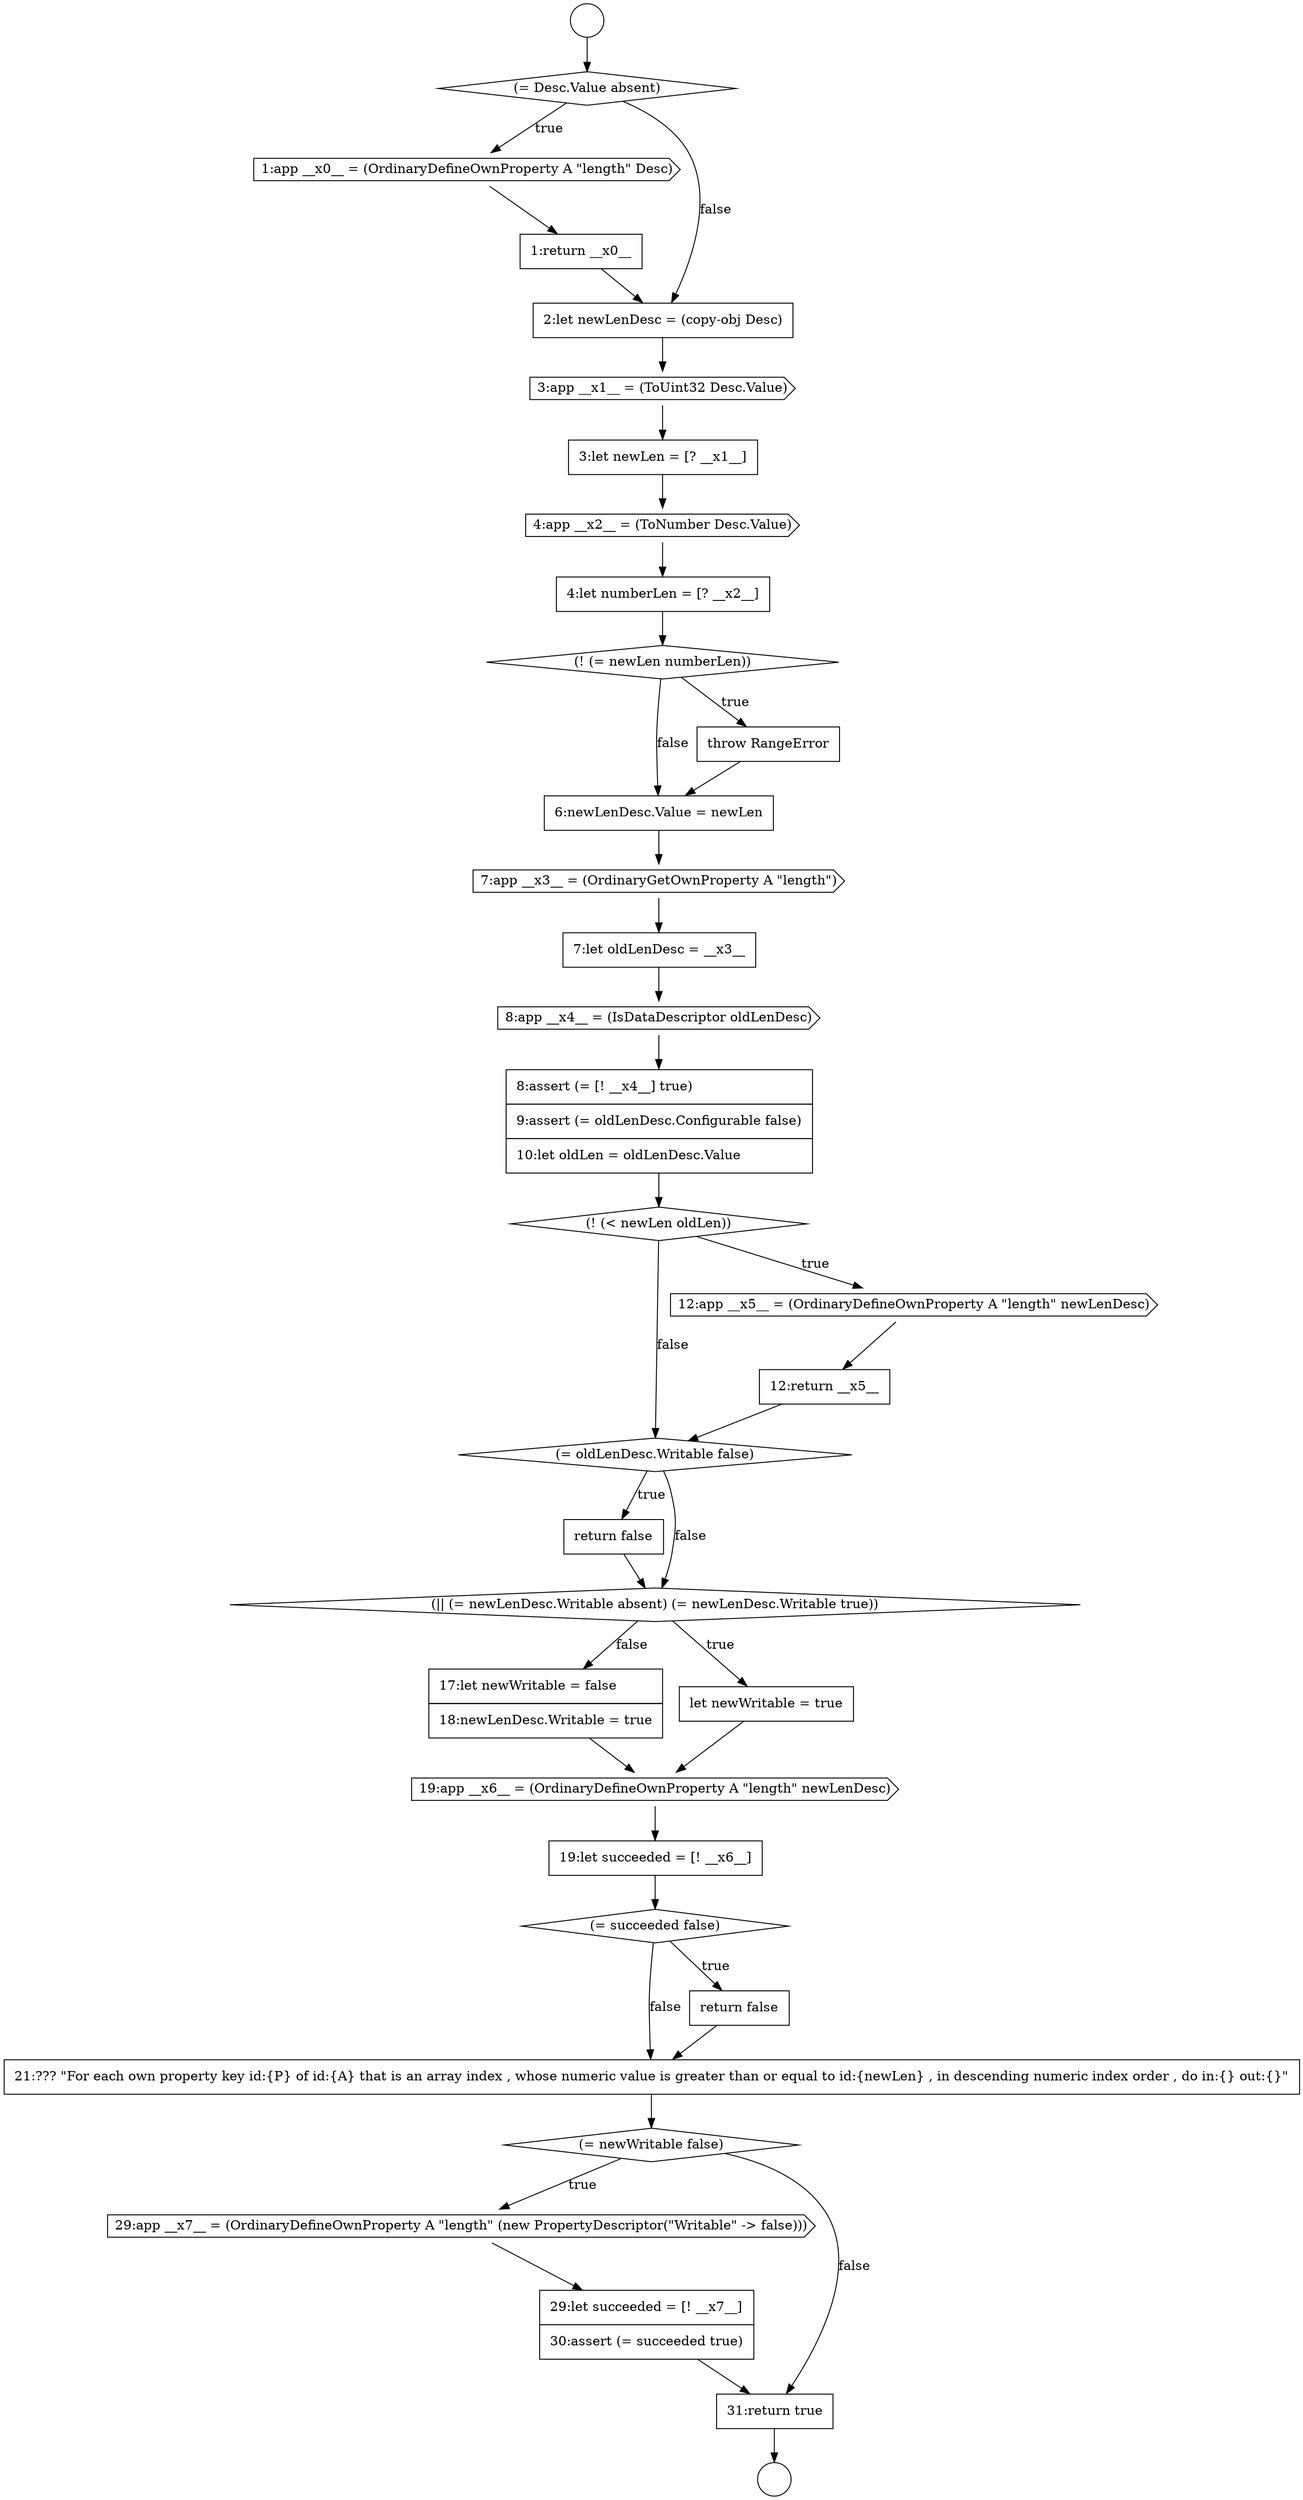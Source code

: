 digraph {
  node2686 [shape=diamond, label=<<font color="black">(= newWritable false)</font>> color="black" fillcolor="white" style=filled]
  node2660 [shape=none, margin=0, label=<<font color="black">
    <table border="0" cellborder="1" cellspacing="0" cellpadding="10">
      <tr><td align="left">1:return __x0__</td></tr>
    </table>
  </font>> color="black" fillcolor="white" style=filled]
  node2673 [shape=diamond, label=<<font color="black">(! (&lt; newLen oldLen))</font>> color="black" fillcolor="white" style=filled]
  node2685 [shape=none, margin=0, label=<<font color="black">
    <table border="0" cellborder="1" cellspacing="0" cellpadding="10">
      <tr><td align="left">21:??? &quot;For each own property key id:{P} of id:{A} that is an array index , whose numeric value is greater than or equal to id:{newLen} , in descending numeric index order , do in:{} out:{}&quot;</td></tr>
    </table>
  </font>> color="black" fillcolor="white" style=filled]
  node2666 [shape=diamond, label=<<font color="black">(! (= newLen numberLen))</font>> color="black" fillcolor="white" style=filled]
  node2681 [shape=cds, label=<<font color="black">19:app __x6__ = (OrdinaryDefineOwnProperty A &quot;length&quot; newLenDesc)</font>> color="black" fillcolor="white" style=filled]
  node2662 [shape=cds, label=<<font color="black">3:app __x1__ = (ToUint32 Desc.Value)</font>> color="black" fillcolor="white" style=filled]
  node2677 [shape=none, margin=0, label=<<font color="black">
    <table border="0" cellborder="1" cellspacing="0" cellpadding="10">
      <tr><td align="left">return false</td></tr>
    </table>
  </font>> color="black" fillcolor="white" style=filled]
  node2664 [shape=cds, label=<<font color="black">4:app __x2__ = (ToNumber Desc.Value)</font>> color="black" fillcolor="white" style=filled]
  node2675 [shape=none, margin=0, label=<<font color="black">
    <table border="0" cellborder="1" cellspacing="0" cellpadding="10">
      <tr><td align="left">12:return __x5__</td></tr>
    </table>
  </font>> color="black" fillcolor="white" style=filled]
  node2658 [shape=diamond, label=<<font color="black">(= Desc.Value absent)</font>> color="black" fillcolor="white" style=filled]
  node2680 [shape=none, margin=0, label=<<font color="black">
    <table border="0" cellborder="1" cellspacing="0" cellpadding="10">
      <tr><td align="left">17:let newWritable = false</td></tr>
      <tr><td align="left">18:newLenDesc.Writable = true</td></tr>
    </table>
  </font>> color="black" fillcolor="white" style=filled]
  node2683 [shape=diamond, label=<<font color="black">(= succeeded false)</font>> color="black" fillcolor="white" style=filled]
  node2668 [shape=none, margin=0, label=<<font color="black">
    <table border="0" cellborder="1" cellspacing="0" cellpadding="10">
      <tr><td align="left">6:newLenDesc.Value = newLen</td></tr>
    </table>
  </font>> color="black" fillcolor="white" style=filled]
  node2687 [shape=cds, label=<<font color="black">29:app __x7__ = (OrdinaryDefineOwnProperty A &quot;length&quot; (new PropertyDescriptor(&quot;Writable&quot; -&gt; false)))</font>> color="black" fillcolor="white" style=filled]
  node2672 [shape=none, margin=0, label=<<font color="black">
    <table border="0" cellborder="1" cellspacing="0" cellpadding="10">
      <tr><td align="left">8:assert (= [! __x4__] true)</td></tr>
      <tr><td align="left">9:assert (= oldLenDesc.Configurable false)</td></tr>
      <tr><td align="left">10:let oldLen = oldLenDesc.Value</td></tr>
    </table>
  </font>> color="black" fillcolor="white" style=filled]
  node2659 [shape=cds, label=<<font color="black">1:app __x0__ = (OrdinaryDefineOwnProperty A &quot;length&quot; Desc)</font>> color="black" fillcolor="white" style=filled]
  node2671 [shape=cds, label=<<font color="black">8:app __x4__ = (IsDataDescriptor oldLenDesc)</font>> color="black" fillcolor="white" style=filled]
  node2676 [shape=diamond, label=<<font color="black">(= oldLenDesc.Writable false)</font>> color="black" fillcolor="white" style=filled]
  node2667 [shape=none, margin=0, label=<<font color="black">
    <table border="0" cellborder="1" cellspacing="0" cellpadding="10">
      <tr><td align="left">throw RangeError</td></tr>
    </table>
  </font>> color="black" fillcolor="white" style=filled]
  node2682 [shape=none, margin=0, label=<<font color="black">
    <table border="0" cellborder="1" cellspacing="0" cellpadding="10">
      <tr><td align="left">19:let succeeded = [! __x6__]</td></tr>
    </table>
  </font>> color="black" fillcolor="white" style=filled]
  node2670 [shape=none, margin=0, label=<<font color="black">
    <table border="0" cellborder="1" cellspacing="0" cellpadding="10">
      <tr><td align="left">7:let oldLenDesc = __x3__</td></tr>
    </table>
  </font>> color="black" fillcolor="white" style=filled]
  node2663 [shape=none, margin=0, label=<<font color="black">
    <table border="0" cellborder="1" cellspacing="0" cellpadding="10">
      <tr><td align="left">3:let newLen = [? __x1__]</td></tr>
    </table>
  </font>> color="black" fillcolor="white" style=filled]
  node2657 [shape=circle label=" " color="black" fillcolor="white" style=filled]
  node2674 [shape=cds, label=<<font color="black">12:app __x5__ = (OrdinaryDefineOwnProperty A &quot;length&quot; newLenDesc)</font>> color="black" fillcolor="white" style=filled]
  node2679 [shape=none, margin=0, label=<<font color="black">
    <table border="0" cellborder="1" cellspacing="0" cellpadding="10">
      <tr><td align="left">let newWritable = true</td></tr>
    </table>
  </font>> color="black" fillcolor="white" style=filled]
  node2669 [shape=cds, label=<<font color="black">7:app __x3__ = (OrdinaryGetOwnProperty A &quot;length&quot;)</font>> color="black" fillcolor="white" style=filled]
  node2665 [shape=none, margin=0, label=<<font color="black">
    <table border="0" cellborder="1" cellspacing="0" cellpadding="10">
      <tr><td align="left">4:let numberLen = [? __x2__]</td></tr>
    </table>
  </font>> color="black" fillcolor="white" style=filled]
  node2684 [shape=none, margin=0, label=<<font color="black">
    <table border="0" cellborder="1" cellspacing="0" cellpadding="10">
      <tr><td align="left">return false</td></tr>
    </table>
  </font>> color="black" fillcolor="white" style=filled]
  node2661 [shape=none, margin=0, label=<<font color="black">
    <table border="0" cellborder="1" cellspacing="0" cellpadding="10">
      <tr><td align="left">2:let newLenDesc = (copy-obj Desc)</td></tr>
    </table>
  </font>> color="black" fillcolor="white" style=filled]
  node2678 [shape=diamond, label=<<font color="black">(|| (= newLenDesc.Writable absent) (= newLenDesc.Writable true))</font>> color="black" fillcolor="white" style=filled]
  node2689 [shape=none, margin=0, label=<<font color="black">
    <table border="0" cellborder="1" cellspacing="0" cellpadding="10">
      <tr><td align="left">31:return true</td></tr>
    </table>
  </font>> color="black" fillcolor="white" style=filled]
  node2656 [shape=circle label=" " color="black" fillcolor="white" style=filled]
  node2688 [shape=none, margin=0, label=<<font color="black">
    <table border="0" cellborder="1" cellspacing="0" cellpadding="10">
      <tr><td align="left">29:let succeeded = [! __x7__]</td></tr>
      <tr><td align="left">30:assert (= succeeded true)</td></tr>
    </table>
  </font>> color="black" fillcolor="white" style=filled]
  node2688 -> node2689 [ color="black"]
  node2679 -> node2681 [ color="black"]
  node2664 -> node2665 [ color="black"]
  node2666 -> node2667 [label=<<font color="black">true</font>> color="black"]
  node2666 -> node2668 [label=<<font color="black">false</font>> color="black"]
  node2669 -> node2670 [ color="black"]
  node2675 -> node2676 [ color="black"]
  node2665 -> node2666 [ color="black"]
  node2667 -> node2668 [ color="black"]
  node2659 -> node2660 [ color="black"]
  node2663 -> node2664 [ color="black"]
  node2678 -> node2679 [label=<<font color="black">true</font>> color="black"]
  node2678 -> node2680 [label=<<font color="black">false</font>> color="black"]
  node2676 -> node2677 [label=<<font color="black">true</font>> color="black"]
  node2676 -> node2678 [label=<<font color="black">false</font>> color="black"]
  node2673 -> node2674 [label=<<font color="black">true</font>> color="black"]
  node2673 -> node2676 [label=<<font color="black">false</font>> color="black"]
  node2658 -> node2659 [label=<<font color="black">true</font>> color="black"]
  node2658 -> node2661 [label=<<font color="black">false</font>> color="black"]
  node2677 -> node2678 [ color="black"]
  node2684 -> node2685 [ color="black"]
  node2680 -> node2681 [ color="black"]
  node2674 -> node2675 [ color="black"]
  node2672 -> node2673 [ color="black"]
  node2670 -> node2671 [ color="black"]
  node2660 -> node2661 [ color="black"]
  node2687 -> node2688 [ color="black"]
  node2656 -> node2658 [ color="black"]
  node2686 -> node2687 [label=<<font color="black">true</font>> color="black"]
  node2686 -> node2689 [label=<<font color="black">false</font>> color="black"]
  node2671 -> node2672 [ color="black"]
  node2683 -> node2684 [label=<<font color="black">true</font>> color="black"]
  node2683 -> node2685 [label=<<font color="black">false</font>> color="black"]
  node2689 -> node2657 [ color="black"]
  node2668 -> node2669 [ color="black"]
  node2661 -> node2662 [ color="black"]
  node2662 -> node2663 [ color="black"]
  node2681 -> node2682 [ color="black"]
  node2682 -> node2683 [ color="black"]
  node2685 -> node2686 [ color="black"]
}
